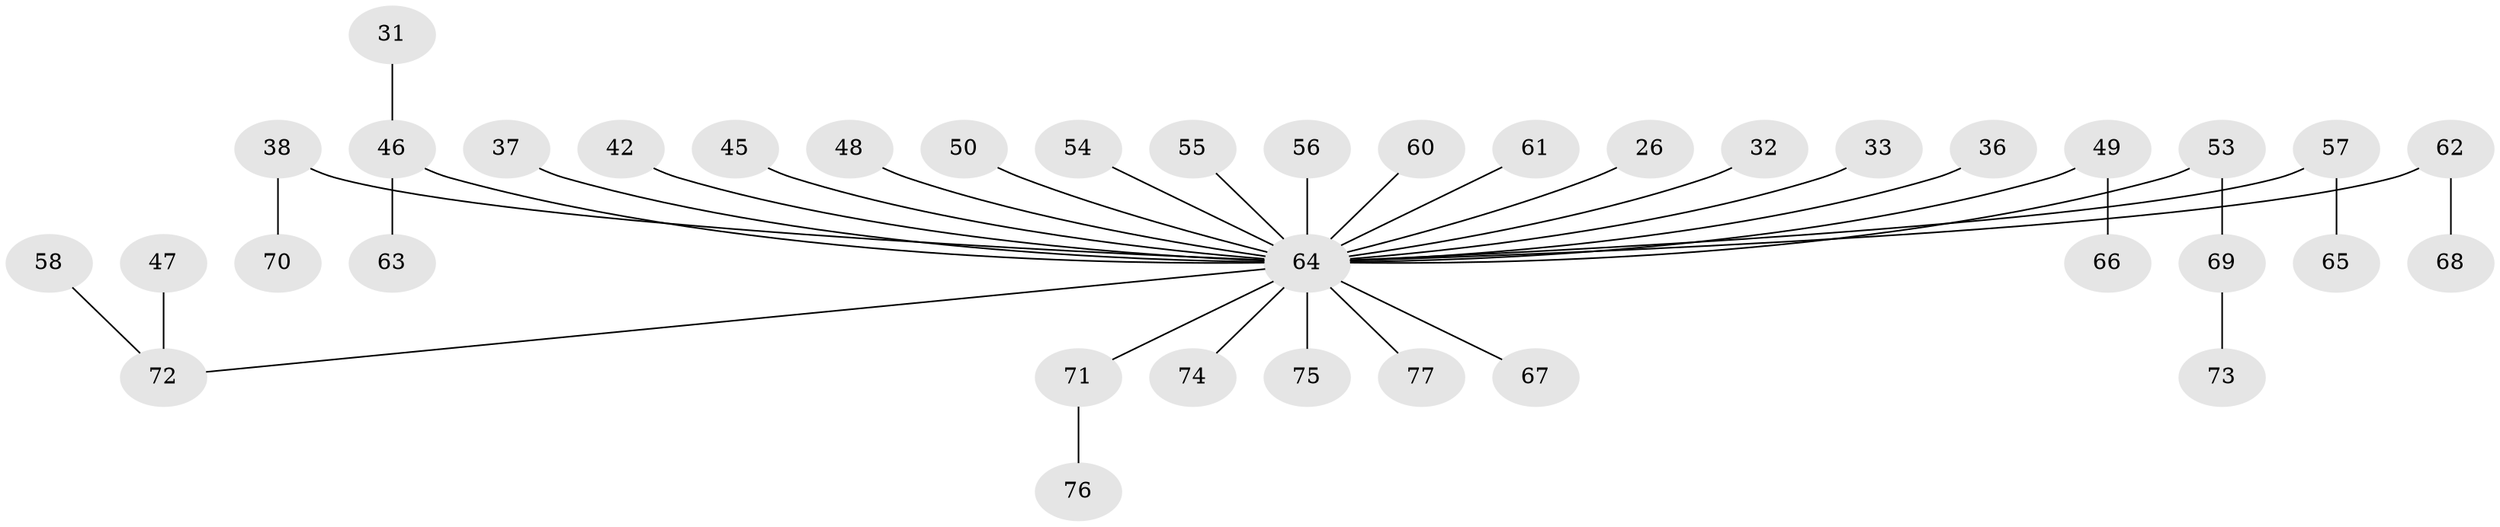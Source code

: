 // original degree distribution, {4: 0.07792207792207792, 6: 0.012987012987012988, 5: 0.05194805194805195, 1: 0.4805194805194805, 2: 0.2857142857142857, 3: 0.09090909090909091}
// Generated by graph-tools (version 1.1) at 2025/53/03/09/25 04:53:12]
// undirected, 38 vertices, 37 edges
graph export_dot {
graph [start="1"]
  node [color=gray90,style=filled];
  26;
  31;
  32;
  33;
  36;
  37;
  38;
  42;
  45;
  46 [super="+24+27+29"];
  47;
  48;
  49;
  50;
  53;
  54;
  55;
  56;
  57;
  58;
  60;
  61;
  62;
  63;
  64 [super="+14+39+35+43+51+59+23+40+34+41+25+44"];
  65;
  66;
  67;
  68;
  69;
  70;
  71;
  72 [super="+22+52"];
  73;
  74;
  75;
  76;
  77;
  26 -- 64;
  31 -- 46;
  32 -- 64;
  33 -- 64;
  36 -- 64;
  37 -- 64;
  38 -- 70;
  38 -- 64;
  42 -- 64;
  45 -- 64;
  46 -- 63;
  46 -- 64;
  47 -- 72;
  48 -- 64;
  49 -- 66;
  49 -- 64;
  50 -- 64;
  53 -- 69;
  53 -- 64;
  54 -- 64;
  55 -- 64;
  56 -- 64;
  57 -- 65;
  57 -- 64;
  58 -- 72;
  60 -- 64;
  61 -- 64;
  62 -- 68;
  62 -- 64;
  64 -- 71;
  64 -- 75;
  64 -- 77;
  64 -- 67;
  64 -- 74;
  64 -- 72;
  69 -- 73;
  71 -- 76;
}
